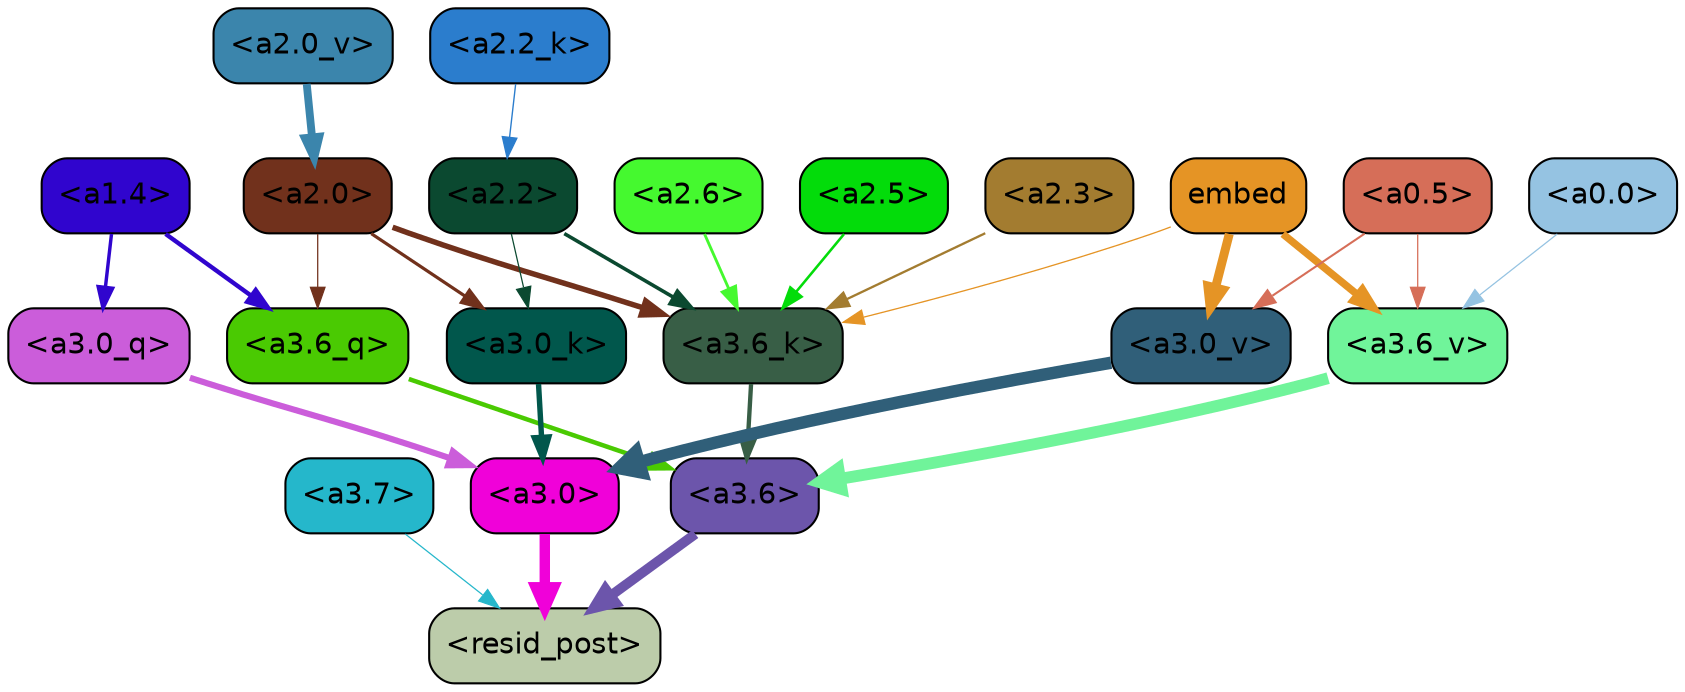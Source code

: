 strict digraph "" {
	graph [bgcolor=transparent,
		layout=dot,
		overlap=false,
		splines=true
	];
	"<a3.7>"	[color=black,
		fillcolor="#25b7cb",
		fontname=Helvetica,
		shape=box,
		style="filled, rounded"];
	"<resid_post>"	[color=black,
		fillcolor="#bcccaa",
		fontname=Helvetica,
		shape=box,
		style="filled, rounded"];
	"<a3.7>" -> "<resid_post>"	[color="#25b7cb",
		penwidth=0.6];
	"<a3.6>"	[color=black,
		fillcolor="#6c55ab",
		fontname=Helvetica,
		shape=box,
		style="filled, rounded"];
	"<a3.6>" -> "<resid_post>"	[color="#6c55ab",
		penwidth=4.748674273490906];
	"<a3.0>"	[color=black,
		fillcolor="#f001d9",
		fontname=Helvetica,
		shape=box,
		style="filled, rounded"];
	"<a3.0>" -> "<resid_post>"	[color="#f001d9",
		penwidth=5.004031300544739];
	"<a3.6_q>"	[color=black,
		fillcolor="#4aca02",
		fontname=Helvetica,
		shape=box,
		style="filled, rounded"];
	"<a3.6_q>" -> "<a3.6>"	[color="#4aca02",
		penwidth=2.1656854450702667];
	"<a3.0_q>"	[color=black,
		fillcolor="#cb5dda",
		fontname=Helvetica,
		shape=box,
		style="filled, rounded"];
	"<a3.0_q>" -> "<a3.0>"	[color="#cb5dda",
		penwidth=2.95696559548378];
	"<a3.6_k>"	[color=black,
		fillcolor="#385e46",
		fontname=Helvetica,
		shape=box,
		style="filled, rounded"];
	"<a3.6_k>" -> "<a3.6>"	[color="#385e46",
		penwidth=2.086437076330185];
	"<a3.0_k>"	[color=black,
		fillcolor="#01574c",
		fontname=Helvetica,
		shape=box,
		style="filled, rounded"];
	"<a3.0_k>" -> "<a3.0>"	[color="#01574c",
		penwidth=2.5988530814647675];
	"<a3.6_v>"	[color=black,
		fillcolor="#70f49a",
		fontname=Helvetica,
		shape=box,
		style="filled, rounded"];
	"<a3.6_v>" -> "<a3.6>"	[color="#70f49a",
		penwidth=5.669987380504608];
	"<a3.0_v>"	[color=black,
		fillcolor="#305f79",
		fontname=Helvetica,
		shape=box,
		style="filled, rounded"];
	"<a3.0_v>" -> "<a3.0>"	[color="#305f79",
		penwidth=5.9515902400016785];
	"<a2.0>"	[color=black,
		fillcolor="#71311c",
		fontname=Helvetica,
		shape=box,
		style="filled, rounded"];
	"<a2.0>" -> "<a3.6_q>"	[color="#71311c",
		penwidth=0.6];
	"<a2.0>" -> "<a3.6_k>"	[color="#71311c",
		penwidth=2.6423546075820923];
	"<a2.0>" -> "<a3.0_k>"	[color="#71311c",
		penwidth=1.5482127666473389];
	"<a1.4>"	[color=black,
		fillcolor="#3005ce",
		fontname=Helvetica,
		shape=box,
		style="filled, rounded"];
	"<a1.4>" -> "<a3.6_q>"	[color="#3005ce",
		penwidth=2.1035547256469727];
	"<a1.4>" -> "<a3.0_q>"	[color="#3005ce",
		penwidth=1.6541699171066284];
	"<a2.6>"	[color=black,
		fillcolor="#45f92f",
		fontname=Helvetica,
		shape=box,
		style="filled, rounded"];
	"<a2.6>" -> "<a3.6_k>"	[color="#45f92f",
		penwidth=1.3718644380569458];
	"<a2.5>"	[color=black,
		fillcolor="#03dc0a",
		fontname=Helvetica,
		shape=box,
		style="filled, rounded"];
	"<a2.5>" -> "<a3.6_k>"	[color="#03dc0a",
		penwidth=1.231603980064392];
	"<a2.3>"	[color=black,
		fillcolor="#a37c30",
		fontname=Helvetica,
		shape=box,
		style="filled, rounded"];
	"<a2.3>" -> "<a3.6_k>"	[color="#a37c30",
		penwidth=1.1117559671401978];
	"<a2.2>"	[color=black,
		fillcolor="#0b4930",
		fontname=Helvetica,
		shape=box,
		style="filled, rounded"];
	"<a2.2>" -> "<a3.6_k>"	[color="#0b4930",
		penwidth=1.7315057516098022];
	"<a2.2>" -> "<a3.0_k>"	[color="#0b4930",
		penwidth=0.6];
	embed	[color=black,
		fillcolor="#e59425",
		fontname=Helvetica,
		shape=box,
		style="filled, rounded"];
	embed -> "<a3.6_k>"	[color="#e59425",
		penwidth=0.6229734420776367];
	embed -> "<a3.6_v>"	[color="#e59425",
		penwidth=3.56406831741333];
	embed -> "<a3.0_v>"	[color="#e59425",
		penwidth=4.293717980384827];
	"<a0.5>"	[color=black,
		fillcolor="#d66e58",
		fontname=Helvetica,
		shape=box,
		style="filled, rounded"];
	"<a0.5>" -> "<a3.6_v>"	[color="#d66e58",
		penwidth=0.6];
	"<a0.5>" -> "<a3.0_v>"	[color="#d66e58",
		penwidth=0.9916514158248901];
	"<a0.0>"	[color=black,
		fillcolor="#95c3e2",
		fontname=Helvetica,
		shape=box,
		style="filled, rounded"];
	"<a0.0>" -> "<a3.6_v>"	[color="#95c3e2",
		penwidth=0.6];
	"<a2.2_k>"	[color=black,
		fillcolor="#2b7dcd",
		fontname=Helvetica,
		shape=box,
		style="filled, rounded"];
	"<a2.2_k>" -> "<a2.2>"	[color="#2b7dcd",
		penwidth=0.6648573875427246];
	"<a2.0_v>"	[color=black,
		fillcolor="#3b85ac",
		fontname=Helvetica,
		shape=box,
		style="filled, rounded"];
	"<a2.0_v>" -> "<a2.0>"	[color="#3b85ac",
		penwidth=3.76983106136322];
}
